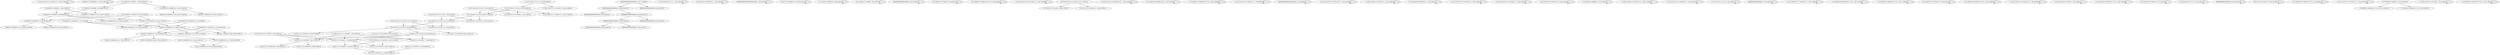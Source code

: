 digraph G {
    "1111011101011111101001111_1-26:12-LEN:25" -> "1111011101011111101001111_1-26:12-LEN:25";
    "11000101111000000111_4-23:4-LEN:20" -> "11000101111000000111_4-23:4-LEN:20";
    "110001011110000101_4-21:271-LEN:18" -> "100010111100001011110_5-26:9-LEN:21";
    "110001011110000101_4-21:271-LEN:18" -> "100010111100001011_5-22:272-LEN:18";
    "111010111111101001_6-23:263-LEN:18" -> "110101111111010011_7-26:6-LEN:18";
    "111010111111101001_6-23:263-LEN:18" -> "110101111111010011_7-24:246-LEN:18";
    "111010111111101001_6-23:263-LEN:18" -> "110101111111010010_7-24:14-LEN:18";
    "001011110000101111_6-24:4-LEN:18" -> "0101111000010111110_8-26:236-LEN:19";
    "111100010111100001_2-19:288-LEN:18" -> "111000101111000010_3-20:298-LEN:18";
    "111100010111100001_2-19:288-LEN:18" -> "11100010111100001111110_3-26:7-LEN:23";
    "0000000000000000000_4-22:69-LEN:19" -> "0000000000000000000_6-25:5-LEN:19";
    "0000000000000000000_4-22:69-LEN:19" -> "0000000000000000000_6-24:68-LEN:19";
    "111100010111100000111_2-23:14-LEN:21" -> "000101111000001110_6-24:4-LEN:18";
    "111100010111100000111_2-23:14-LEN:21" -> "00010111100000111110_6-26:13-LEN:20";
    "111101110100111111_1-18:4-LEN:18" -> "111101110100111111_1-18:4-LEN:18";
    "111110010111100001011_1-22:4-LEN:21" -> "111110010111100001011_1-22:4-LEN:21";
    "11010111010111111101_1-20:9-LEN:20" -> "101110101111111010_4-21:279-LEN:18";
    "11010111010111111101_1-20:9-LEN:20" -> "101110101111111010111_4-25:4-LEN:21";
    "110101111111010011_7-24:246-LEN:18" -> "101011111110100111_8-26:7-LEN:18";
    "110101111111010011_7-24:246-LEN:18" -> "101011111110100111_8-25:257-LEN:18";
    "000101111000010111_6-23:255-LEN:18" -> "001011110000101110_7-26:9-LEN:18";
    "000101111000010111_6-23:255-LEN:18" -> "0010111100001011100_7-26:10-LEN:19";
    "000101111000010111_6-23:255-LEN:18" -> "001011110000101111_7-24:233-LEN:18";
    "0000000000000000000000000_1-26:6-LEN:25" -> "0000000000000000000000000_1-26:6-LEN:25";
    "1010111111100001111_8-26:4-LEN:19" -> "1010111111100001111_8-26:4-LEN:19";
    "111110010111000010_1-20:4-LEN:18" -> "111110010111000010_1-20:4-LEN:18";
    "110111010111111101_3-20:271-LEN:18" -> "101110101111111010_4-21:279-LEN:18";
    "110111010111111101_3-20:271-LEN:18" -> "101110101111111010111_4-25:4-LEN:21";
    "101110001011110000_1-18:4-LEN:18" -> "101110001011110000_1-18:4-LEN:18";
    "00000000000000000000_2-22:4-LEN:20" -> "00000000000000000000_2-22:4-LEN:20";
    "1111100010111100010_1-20:4-LEN:19" -> "1111100010111100010_1-20:4-LEN:19";
    "1111100010111000010111110_1-26:8-LEN:25" -> "1111100010111000010111110_1-26:8-LEN:25";
    "11110111010111011101001111_1-26:7-LEN:26" -> "11110111010111011101001111_1-26:7-LEN:26";
    "111101110101111110100_1-22:11-LEN:21" -> "011101011111101001_5-24:4-LEN:18";
    "111101110101111110100_1-22:11-LEN:21" -> "011101011111101001111_5-26:6-LEN:21";
    "000000000000000000_8-25:66-LEN:18" -> "000000000000000000_9-26:56-LEN:18";
    "000000000000000000_8-25:66-LEN:18" -> "000000000000000001_9-26:4-LEN:18";
    "11110111010111110101001111_1-26:5-LEN:26" -> "11110111010111110101001111_1-26:5-LEN:26";
    "11111000101110000010111_1-23:5-LEN:23" -> "11111000101110000010111_1-23:5-LEN:23";
    "1111100001111000010111110_1-26:16-LEN:25" -> "1111100001111000010111110_1-26:16-LEN:25";
    "111000101111000010_3-20:298-LEN:18" -> "110001011110000101_4-21:271-LEN:18";
    "111000101111000010_3-20:298-LEN:18" -> "11000101111000010011110_4-26:5-LEN:23";
    "111000101111000010_3-20:298-LEN:18" -> "1100010111100001011_4-23:38-LEN:19";
    "1111011101011111101001111_1-26:8-LEN:25" -> "1111011101011111101001111_1-26:8-LEN:25";
    "0000000000000000000000_1-23:4-LEN:22" -> "0000000000000000000000_1-23:4-LEN:22";
    "11110111010111111001001111_1-26:4-LEN:26" -> "11110111010111111001001111_1-26:4-LEN:26";
    "11011000101111000010_1-20:18-LEN:20" -> "110001011110000101_4-21:271-LEN:18";
    "11011000101111000010_1-20:18-LEN:20" -> "11000101111000010011110_4-26:5-LEN:23";
    "11011000101111000010_1-20:18-LEN:20" -> "1100010111100001011_4-23:38-LEN:19";
    "111101110101111101001111_1-26:4-LEN:24" -> "111101110101111101001111_1-26:4-LEN:24";
    "1111100010110100001011_1-22:5-LEN:22" -> "1111100010110100001011_1-22:5-LEN:22";
    "11110111010101111101001111_1-26:7-LEN:26" -> "11110111010101111101001111_1-26:7-LEN:26";
    "1111011101011111101001111_1-26:6-LEN:25" -> "1111011101011111101001111_1-26:6-LEN:25";
    "10111010110111101001111_4-26:4-LEN:23" -> "10111010110111101001111_4-26:4-LEN:23";
    "1111100101111000010_1-20:4-LEN:19" -> "1111100101111000010_1-20:4-LEN:19";
    "11110110101111111010011_1-24:11-LEN:23" -> "101011111110100111_8-26:7-LEN:18";
    "11110110101111111010011_1-24:11-LEN:23" -> "101011111110100111_8-25:257-LEN:18";
    "1111011101011111101001111_1-26:13-LEN:25" -> "1111011101011111101001111_1-26:13-LEN:25";
    "111011101011111110_1-19:12-LEN:18" -> "110111010111111101_3-20:271-LEN:18";
    "111011101011111110_1-19:12-LEN:18" -> "110111010111111100001_3-23:4-LEN:21";
    "111011101011111110_1-19:12-LEN:18" -> "11011101011111110001111_3-26:13-LEN:23";
    "1111011101111111101001111_1-26:10-LEN:25" -> "1111011101111111101001111_1-26:10-LEN:25";
    "111101111011111110_1-19:4-LEN:18" -> "111101111011111110_1-19:4-LEN:18";
    "100010111100001011_5-22:272-LEN:18" -> "00010111100001011110_6-26:12-LEN:20";
    "100010111100001011_5-22:272-LEN:18" -> "000101111000010111_6-23:255-LEN:18";
    "100010111100001011_5-22:272-LEN:18" -> "0001011110000101100_6-26:9-LEN:19";
    "11110001011110000101_1-21:7-LEN:20" -> "100010111100001011110_5-26:9-LEN:21";
    "11110001011110000101_1-21:7-LEN:20" -> "100010111100001011_5-22:272-LEN:18";
    "000000000000000000_1-19:4-LEN:18" -> "000000000000000000_1-19:4-LEN:18";
    "11110111000111111101001111_1-26:7-LEN:26" -> "11110111000111111101001111_1-26:7-LEN:26";
    "101110101111111010_4-21:279-LEN:18" -> "011101011111110101111_5-26:8-LEN:21";
    "101110101111111010_4-21:279-LEN:18" -> "011101011111110100_5-22:286-LEN:18";
    "11111000101011000010111110_1-26:7-LEN:26" -> "11111000101011000010111110_1-26:7-LEN:26";
    "1111100010111000010111110_1-26:13-LEN:25" -> "1111100010111000010111110_1-26:13-LEN:25";
    "0111010011111101001111_5-26:5-LEN:22" -> "0111010011111101001111_5-26:5-LEN:22";
    "011101011111110100_5-22:286-LEN:18" -> "111010111111101001_6-23:263-LEN:18";
    "011101011111110100_5-22:286-LEN:18" -> "1110101111111010001_6-26:10-LEN:19";
    "011101011111110100_5-22:286-LEN:18" -> "11101011111110100111_6-26:7-LEN:20";
    "011101011111110100_5-22:286-LEN:18" -> "11101011111110100001_6-26:4-LEN:20";
    "11110011010111111101001_1-23:4-LEN:23" -> "110101111111010011_7-26:6-LEN:18";
    "11110011010111111101001_1-23:4-LEN:23" -> "110101111111010011_7-24:246-LEN:18";
    "11110011010111111101001_1-23:4-LEN:23" -> "110101111111010010_7-24:14-LEN:18";
    "1111100010111000010111110_1-26:10-LEN:25" -> "1111100010111000010111110_1-26:10-LEN:25";
    "1111011101011111101001111_1-26:16-LEN:25" -> "1111011101011111101001111_1-26:16-LEN:25";
    "11101110101111111010_1-21:12-LEN:20" -> "011101011111110101111_5-26:8-LEN:21";
    "11101110101111111010_1-21:12-LEN:20" -> "011101011111110100_5-22:286-LEN:18";
    "111100010111100001_1-19:13-LEN:18" -> "111000101111000010_3-20:298-LEN:18";
    "111100010111100001_1-19:13-LEN:18" -> "11100010111100001111110_3-26:7-LEN:23";
    "110101111111010010_7-24:14-LEN:18" -> "1010111111101001001_8-26:6-LEN:19";
    "110101111111010010_7-24:14-LEN:18" -> "101011111110100101_8-26:5-LEN:18";
    "111101110101111101001_1-23:4-LEN:21" -> "111101110101111101001_1-23:4-LEN:21";
    "11111000100111000010111110_1-26:7-LEN:26" -> "11111000100111000010111110_1-26:7-LEN:26";
    "00000000000000000000_1-20:71-LEN:20" -> "0000000000000000000_4-22:69-LEN:19";
    "00000000000000000000_1-20:71-LEN:20" -> "000000000000000000_4-22:4-LEN:18";
    "1111000010111100001011_1-22:8-LEN:22" -> "00010111100001011110_6-26:12-LEN:20";
    "1111000010111100001011_1-22:8-LEN:22" -> "000101111000010111_6-23:255-LEN:18";
    "1111000010111100001011_1-22:8-LEN:22" -> "0001011110000101100_6-26:9-LEN:19";
    "111011101011111110_2-19:278-LEN:18" -> "110111010111111101_3-20:271-LEN:18";
    "111011101011111110_2-19:278-LEN:18" -> "110111010111111100001_3-23:4-LEN:21";
    "111011101011111110_2-19:278-LEN:18" -> "11011101011111110001111_3-26:13-LEN:23";
    "11111000101111000101_1-21:5-LEN:20" -> "11111000101111000101_1-21:5-LEN:20";
    "111101100101111111_1-18:4-LEN:18" -> "111101100101111111_1-18:4-LEN:18";
    "000000000000000000_8-26:4-LEN:18" -> "000000000000000000_8-26:4-LEN:18";
    "1010111101101001111_8-26:4-LEN:19" -> "1010111101101001111_8-26:4-LEN:19";
    "0000000000000000000_6-24:68-LEN:19" -> "000000000000000000_8-25:66-LEN:18";
    "0000000000000000000_6-24:68-LEN:19" -> "000000000000000000_8-26:5-LEN:18";
    "1111100010111100010111110_1-26:8-LEN:25" -> "1111100010111100010111110_1-26:8-LEN:25";
    "1111011101011111101001111_1-26:18-LEN:25" -> "1111011101011111101001111_1-26:18-LEN:25";
    "111010001011110000101_1-21:4-LEN:21" -> "100010111100001011110_5-26:9-LEN:21";
    "111010001011110000101_1-21:4-LEN:21" -> "100010111100001011_5-22:272-LEN:18";
    "101011111110100111_8-25:257-LEN:18" -> "010111111101001111_9-26:253-LEN:18";
    "1111100010111000010_1-20:19-LEN:19" -> "11100010111000010111110_3-26:13-LEN:23";
    "1111100010111000010_1-20:19-LEN:19" -> "1110001011100001011110_3-26:5-LEN:22";
    "001011110000101111_7-24:233-LEN:18" -> "0101111000010111110_8-26:236-LEN:19";
    "111110001011110000_1-18:292-LEN:18" -> "111100010111100001_2-19:288-LEN:18";
    "111110001011110000_1-18:292-LEN:18" -> "111100010111100000111_2-23:14-LEN:21";
    "111101110101111111_1-18:268-LEN:18" -> "111011101011111111001111_2-26:4-LEN:24";
    "111101110101111111_1-18:268-LEN:18" -> "111011101011111110_2-19:278-LEN:18";
    "1111011010111111101001_1-23:6-LEN:22" -> "110101111111010011_7-26:6-LEN:18";
    "1111011010111111101001_1-23:6-LEN:22" -> "110101111111010011_7-24:246-LEN:18";
    "1111011010111111101001_1-23:6-LEN:22" -> "110101111111010010_7-24:14-LEN:18";
    "1111011010111111101001_1-23:4-LEN:22" -> "1111011010111111101001_1-23:4-LEN:22";
    "001011111110100111_8-25:4-LEN:18" -> "010111111101001111_9-26:253-LEN:18";
    "1100010111100001011_4-23:38-LEN:19" -> "000101111000010110_6-24:4-LEN:18";
    "1100010111100001011_4-23:38-LEN:19" -> "00010111100001011110_6-26:34-LEN:20";
    "1111100010111100010111110_1-26:12-LEN:25" -> "1111100010111100010111110_1-26:12-LEN:25";
}
